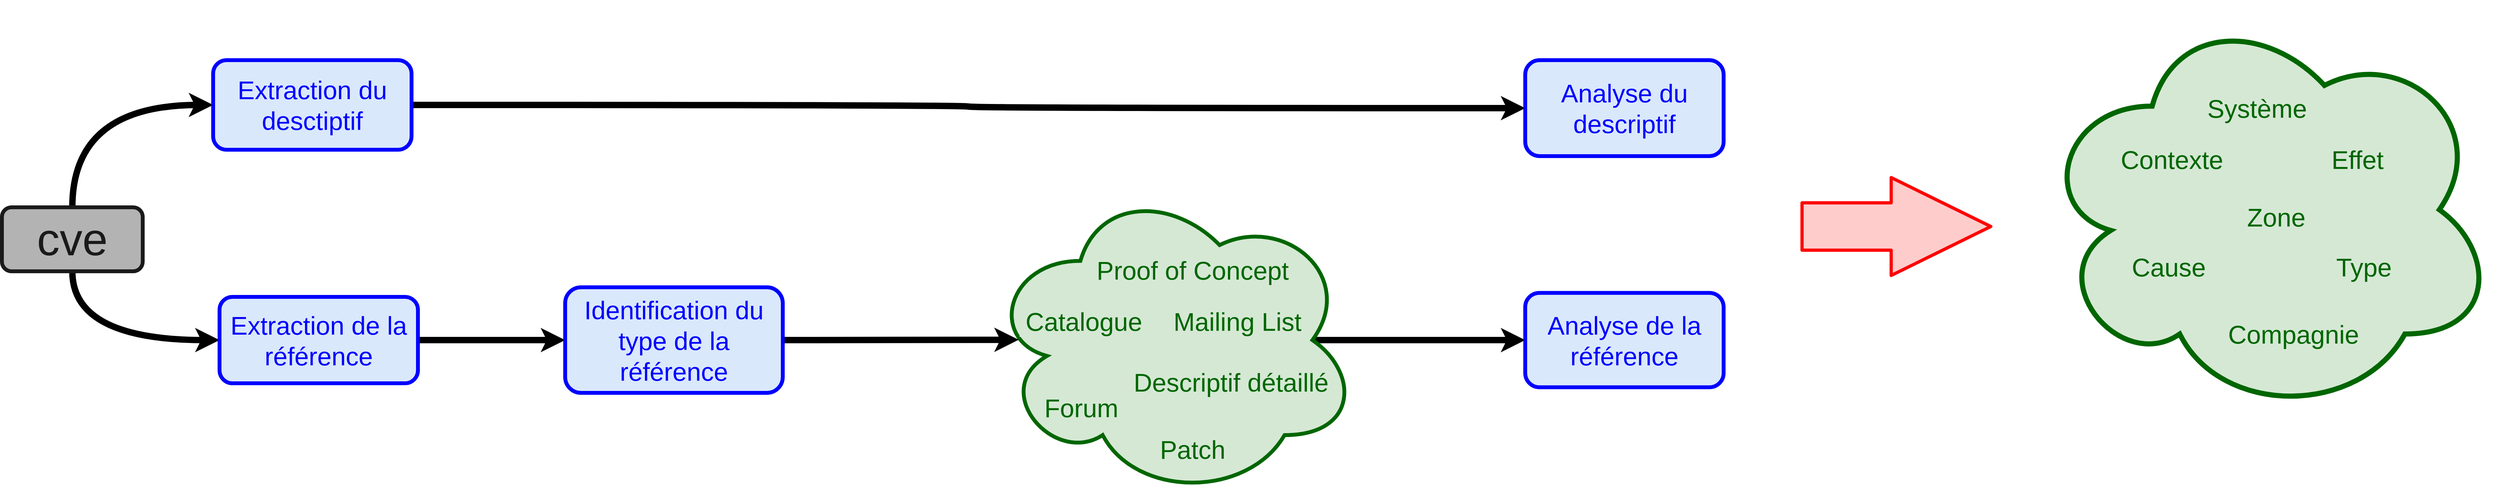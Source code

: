 <mxfile>
    <diagram id="HkL9tgy4Xts6TLIsnwzO" name="Page-1">
        <mxGraphModel dx="2973" dy="1826" grid="1" gridSize="10" guides="1" tooltips="1" connect="1" arrows="1" fold="1" page="1" pageScale="1" pageWidth="827" pageHeight="1169" math="0" shadow="0">
            <root>
                <mxCell id="0"/>
                <mxCell id="1" parent="0"/>
                <mxCell id="3" value="" style="ellipse;shape=cloud;whiteSpace=wrap;html=1;fillColor=#d5e8d4;strokeColor=#006600;fontColor=#006600;strokeWidth=8;" parent="1" vertex="1">
                    <mxGeometry x="2800" y="70" width="718" height="647.5" as="geometry"/>
                </mxCell>
                <mxCell id="4" value="Zone" style="text;html=1;align=center;verticalAlign=middle;resizable=0;points=[];autosize=1;strokeColor=none;fillColor=#d5e8d4;fontSize=40;fontColor=#006600;strokeWidth=8;" parent="1" vertex="1">
                    <mxGeometry x="3118" y="380" width="110" height="50" as="geometry"/>
                </mxCell>
                <mxCell id="5" value="Compagnie" style="text;html=1;align=center;verticalAlign=middle;resizable=0;points=[];autosize=1;strokeColor=none;fillColor=#d5e8d4;fontSize=40;fontColor=#006600;strokeWidth=8;" parent="1" vertex="1">
                    <mxGeometry x="3090" y="562.5" width="220" height="50" as="geometry"/>
                </mxCell>
                <mxCell id="6" value="Effet" style="text;html=1;align=center;verticalAlign=middle;resizable=0;points=[];autosize=1;strokeColor=none;fillColor=#d5e8d4;fontSize=40;fontColor=#006600;strokeWidth=8;" parent="1" vertex="1">
                    <mxGeometry x="3250" y="290" width="100" height="50" as="geometry"/>
                </mxCell>
                <mxCell id="7" value="Cause" style="text;html=1;align=center;verticalAlign=middle;resizable=0;points=[];autosize=1;strokeColor=none;fillColor=#d5e8d4;fontSize=40;fontColor=#006600;strokeWidth=8;" parent="1" vertex="1">
                    <mxGeometry x="2940" y="457.5" width="130" height="50" as="geometry"/>
                </mxCell>
                <mxCell id="8" value="Type" style="text;html=1;align=center;verticalAlign=middle;resizable=0;points=[];autosize=1;strokeColor=none;fillColor=#d5e8d4;fontSize=40;fontColor=#006600;strokeWidth=8;" parent="1" vertex="1">
                    <mxGeometry x="3260" y="457.5" width="100" height="50" as="geometry"/>
                </mxCell>
                <mxCell id="10" value="Contexte" style="text;html=1;align=center;verticalAlign=middle;resizable=0;points=[];autosize=1;strokeColor=none;fillColor=#d5e8d4;fontSize=40;fontColor=#006600;strokeWidth=8;" parent="1" vertex="1">
                    <mxGeometry x="2920" y="290" width="180" height="50" as="geometry"/>
                </mxCell>
                <mxCell id="12" value="Système" style="text;html=1;align=center;verticalAlign=middle;resizable=0;points=[];autosize=1;strokeColor=none;fillColor=#d5e8d4;fontSize=40;fontColor=#006600;strokeWidth=8;" parent="1" vertex="1">
                    <mxGeometry x="3058" y="210" width="170" height="50" as="geometry"/>
                </mxCell>
                <mxCell id="35" style="edgeStyle=orthogonalEdgeStyle;html=1;entryX=0;entryY=0.5;entryDx=0;entryDy=0;fontSize=71;exitX=0.5;exitY=0;exitDx=0;exitDy=0;curved=1;strokeWidth=10;" parent="1" source="20" target="22" edge="1">
                    <mxGeometry relative="1" as="geometry"/>
                </mxCell>
                <mxCell id="36" style="edgeStyle=orthogonalEdgeStyle;curved=1;html=1;entryX=0;entryY=0.5;entryDx=0;entryDy=0;fontSize=71;strokeWidth=10;exitX=0.5;exitY=1;exitDx=0;exitDy=0;" parent="1" source="20" target="47" edge="1">
                    <mxGeometry relative="1" as="geometry">
                        <mxPoint x="-40" y="615" as="targetPoint"/>
                    </mxGeometry>
                </mxCell>
                <mxCell id="20" value="cve" style="rounded=1;whiteSpace=wrap;html=1;fontSize=71;fillColor=#B3B3B3;strokeColor=#1A1A1A;fontColor=#1A1A1A;strokeWidth=6;" parent="1" vertex="1">
                    <mxGeometry x="-380" y="390" width="220" height="100" as="geometry"/>
                </mxCell>
                <mxCell id="53" style="edgeStyle=orthogonalEdgeStyle;curved=1;html=1;entryX=0;entryY=0.5;entryDx=0;entryDy=0;fontSize=40;strokeWidth=10;" parent="1" source="22" target="48" edge="1">
                    <mxGeometry relative="1" as="geometry"/>
                </mxCell>
                <mxCell id="22" value="Extraction du desctiptif" style="rounded=1;whiteSpace=wrap;html=1;fontSize=40;fillColor=#dae8fc;strokeColor=#0000FF;fontColor=#0000FF;strokeWidth=6;" parent="1" vertex="1">
                    <mxGeometry x="-50" y="160" width="310" height="140" as="geometry"/>
                </mxCell>
                <mxCell id="57" style="edgeStyle=orthogonalEdgeStyle;curved=1;html=1;exitX=0.875;exitY=0.5;exitDx=0;exitDy=0;exitPerimeter=0;fontSize=40;strokeWidth=10;" parent="1" source="46" target="55" edge="1">
                    <mxGeometry relative="1" as="geometry"/>
                </mxCell>
                <mxCell id="46" value="" style="ellipse;shape=cloud;whiteSpace=wrap;html=1;fillColor=#d5e8d4;strokeColor=#006600;fontColor=#006600;strokeWidth=6;" parent="1" vertex="1">
                    <mxGeometry x="1160" y="350" width="580" height="495" as="geometry"/>
                </mxCell>
                <mxCell id="28" value="Mailing List" style="text;html=1;align=center;verticalAlign=middle;resizable=0;points=[];autosize=1;strokeColor=none;fillColor=#d5e8d4;fontSize=40;fontColor=#006600;" parent="1" vertex="1">
                    <mxGeometry x="1440" y="542.5" width="220" height="50" as="geometry"/>
                </mxCell>
                <mxCell id="29" value="Forum" style="text;html=1;align=center;verticalAlign=middle;resizable=0;points=[];autosize=1;strokeColor=none;fillColor=#d5e8d4;fontSize=40;fontColor=#006600;" parent="1" vertex="1">
                    <mxGeometry x="1241" y="677.5" width="130" height="50" as="geometry"/>
                </mxCell>
                <mxCell id="30" value="Catalogue" style="text;html=1;align=center;verticalAlign=middle;resizable=0;points=[];autosize=1;strokeColor=none;fillColor=#d5e8d4;fontSize=40;fontColor=#006600;" parent="1" vertex="1">
                    <mxGeometry x="1210" y="542.5" width="200" height="50" as="geometry"/>
                </mxCell>
                <mxCell id="31" value="Patch" style="text;html=1;align=center;verticalAlign=middle;resizable=0;points=[];autosize=1;strokeColor=none;fillColor=#d5e8d4;fontSize=40;fontColor=#006600;" parent="1" vertex="1">
                    <mxGeometry x="1420" y="742.5" width="120" height="50" as="geometry"/>
                </mxCell>
                <mxCell id="32" value="Descriptif détaillé" style="text;html=1;align=center;verticalAlign=middle;resizable=0;points=[];autosize=1;strokeColor=none;fillColor=#d5e8d4;fontSize=40;fontColor=#006600;" parent="1" vertex="1">
                    <mxGeometry x="1380" y="637.5" width="320" height="50" as="geometry"/>
                </mxCell>
                <mxCell id="33" value="Proof of Concept" style="text;html=1;align=center;verticalAlign=middle;resizable=0;points=[];autosize=1;strokeColor=none;fillColor=#d5e8d4;fontSize=40;fontColor=#006600;" parent="1" vertex="1">
                    <mxGeometry x="1320" y="462.5" width="320" height="50" as="geometry"/>
                </mxCell>
                <mxCell id="52" style="edgeStyle=orthogonalEdgeStyle;curved=1;html=1;entryX=0;entryY=0.5;entryDx=0;entryDy=0;fontSize=40;strokeWidth=10;" parent="1" source="47" target="49" edge="1">
                    <mxGeometry relative="1" as="geometry"/>
                </mxCell>
                <mxCell id="47" value="Extraction de la référence" style="rounded=1;whiteSpace=wrap;html=1;fontSize=40;fillColor=#dae8fc;strokeColor=#0000FF;fontColor=#0000FF;strokeWidth=6;" parent="1" vertex="1">
                    <mxGeometry x="-40" y="530" width="310" height="135" as="geometry"/>
                </mxCell>
                <mxCell id="48" value="Analyse du descriptif" style="rounded=1;whiteSpace=wrap;html=1;fontSize=40;fillColor=#dae8fc;strokeColor=#0000FF;strokeWidth=6;fontColor=#0000FF;" parent="1" vertex="1">
                    <mxGeometry x="2000" y="160" width="310" height="150" as="geometry"/>
                </mxCell>
                <mxCell id="56" style="edgeStyle=orthogonalEdgeStyle;curved=1;html=1;exitX=1;exitY=0.5;exitDx=0;exitDy=0;entryX=-0.007;entryY=1.09;entryDx=0;entryDy=0;entryPerimeter=0;fontSize=40;strokeWidth=10;" parent="1" source="49" target="30" edge="1">
                    <mxGeometry relative="1" as="geometry"/>
                </mxCell>
                <mxCell id="49" value="Identification du type de la référence" style="rounded=1;whiteSpace=wrap;html=1;fontSize=40;fillColor=#dae8fc;strokeColor=#0000FF;fontColor=#0000FF;strokeWidth=6;" parent="1" vertex="1">
                    <mxGeometry x="500" y="515" width="340" height="165" as="geometry"/>
                </mxCell>
                <mxCell id="55" value="Analyse de la référence" style="rounded=1;whiteSpace=wrap;html=1;fontSize=40;fillColor=#dae8fc;strokeColor=#0000FF;strokeWidth=6;fontColor=#0000FF;" parent="1" vertex="1">
                    <mxGeometry x="2000" y="523.75" width="310" height="147.5" as="geometry"/>
                </mxCell>
                <mxCell id="60" value="" style="shape=flexArrow;endArrow=classic;html=1;fontSize=40;fontColor=#1A1A1A;strokeWidth=5;curved=1;endWidth=74;endSize=50.24;width=70;fillColor=#FFCCCC;strokeColor=#FF0000;" parent="1" edge="1">
                    <mxGeometry width="50" height="50" relative="1" as="geometry">
                        <mxPoint x="2430" y="420" as="sourcePoint"/>
                        <mxPoint x="2730" y="420" as="targetPoint"/>
                    </mxGeometry>
                </mxCell>
            </root>
        </mxGraphModel>
    </diagram>
</mxfile>
